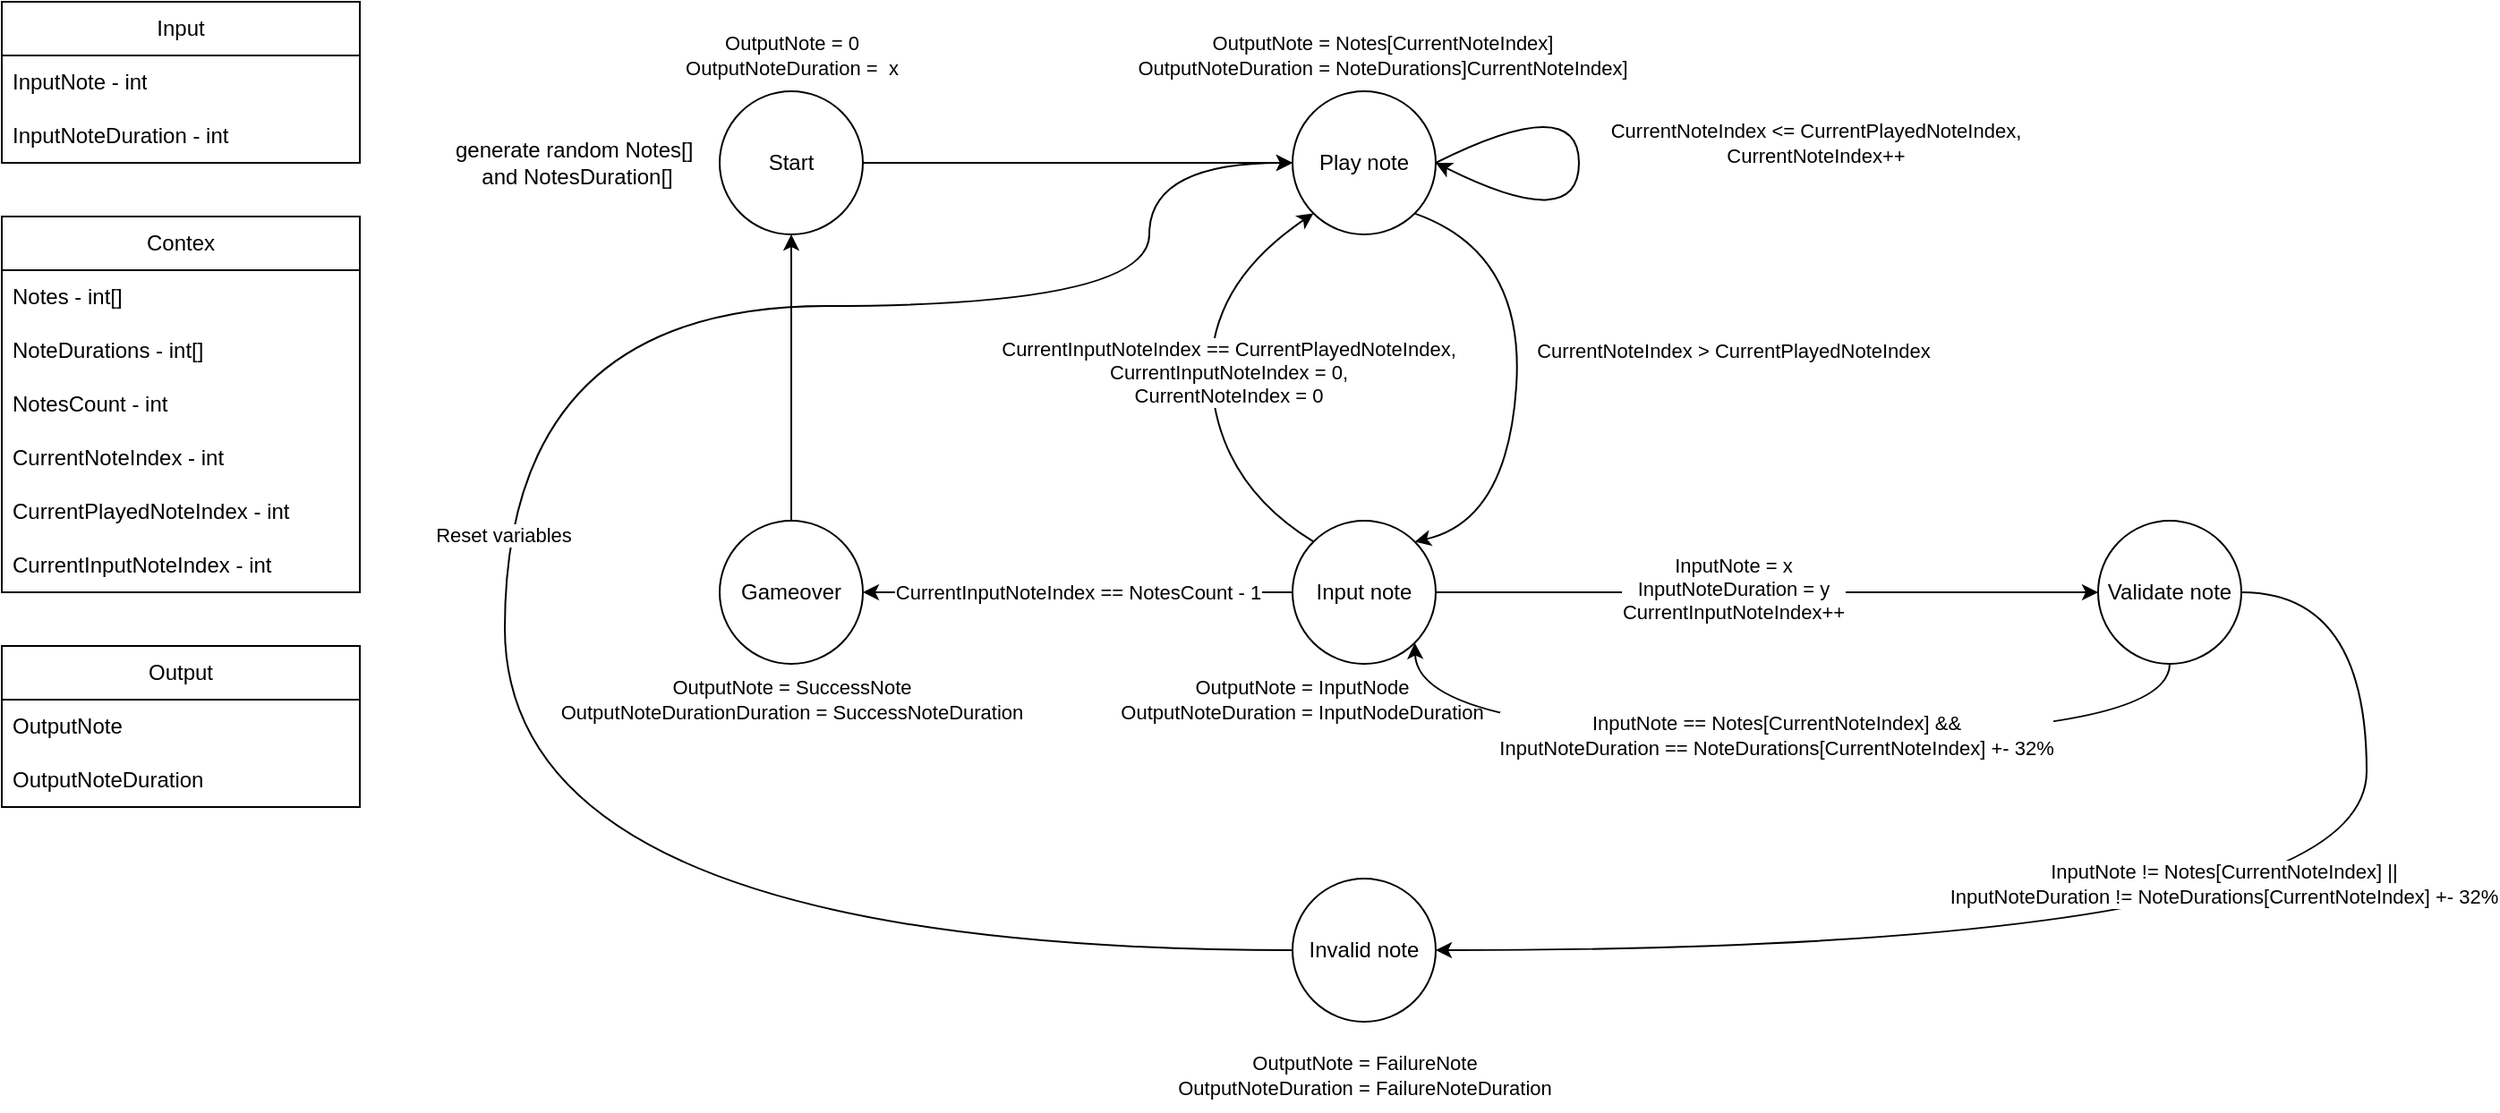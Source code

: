 <mxfile version="24.3.1" type="github">
  <diagram name="Strona-1" id="t6wWb5XzzatXMuzhWpIM">
    <mxGraphModel dx="2063" dy="1765" grid="1" gridSize="10" guides="1" tooltips="1" connect="1" arrows="1" fold="1" page="1" pageScale="1" pageWidth="850" pageHeight="1100" math="0" shadow="0">
      <root>
        <mxCell id="0" />
        <mxCell id="1" parent="0" />
        <mxCell id="qw2OTJ20mousWQYAHMn0-1" value="Play note" style="ellipse;whiteSpace=wrap;html=1;aspect=fixed;" vertex="1" parent="1">
          <mxGeometry x="360" y="-40" width="80" height="80" as="geometry" />
        </mxCell>
        <mxCell id="qw2OTJ20mousWQYAHMn0-2" value="Input note" style="ellipse;whiteSpace=wrap;html=1;aspect=fixed;" vertex="1" parent="1">
          <mxGeometry x="360" y="200" width="80" height="80" as="geometry" />
        </mxCell>
        <mxCell id="qw2OTJ20mousWQYAHMn0-3" value="Invalid note" style="ellipse;whiteSpace=wrap;html=1;aspect=fixed;" vertex="1" parent="1">
          <mxGeometry x="360" y="400" width="80" height="80" as="geometry" />
        </mxCell>
        <mxCell id="qw2OTJ20mousWQYAHMn0-5" value="Input" style="swimlane;fontStyle=0;childLayout=stackLayout;horizontal=1;startSize=30;horizontalStack=0;resizeParent=1;resizeParentMax=0;resizeLast=0;collapsible=1;marginBottom=0;whiteSpace=wrap;html=1;" vertex="1" parent="1">
          <mxGeometry x="-361" y="-90" width="200" height="90" as="geometry">
            <mxRectangle x="100" y="40" width="90" height="30" as="alternateBounds" />
          </mxGeometry>
        </mxCell>
        <mxCell id="qw2OTJ20mousWQYAHMn0-12" value="InputNote - int" style="text;strokeColor=none;fillColor=none;align=left;verticalAlign=middle;spacingLeft=4;spacingRight=4;overflow=hidden;points=[[0,0.5],[1,0.5]];portConstraint=eastwest;rotatable=0;whiteSpace=wrap;html=1;" vertex="1" parent="qw2OTJ20mousWQYAHMn0-5">
          <mxGeometry y="30" width="200" height="30" as="geometry" />
        </mxCell>
        <mxCell id="qw2OTJ20mousWQYAHMn0-13" value="InputNoteDuration - int" style="text;strokeColor=none;fillColor=none;align=left;verticalAlign=middle;spacingLeft=4;spacingRight=4;overflow=hidden;points=[[0,0.5],[1,0.5]];portConstraint=eastwest;rotatable=0;whiteSpace=wrap;html=1;" vertex="1" parent="qw2OTJ20mousWQYAHMn0-5">
          <mxGeometry y="60" width="200" height="30" as="geometry" />
        </mxCell>
        <mxCell id="qw2OTJ20mousWQYAHMn0-14" value="" style="curved=1;endArrow=classic;html=1;rounded=0;exitX=1;exitY=1;exitDx=0;exitDy=0;entryX=1;entryY=0;entryDx=0;entryDy=0;" edge="1" parent="1" source="qw2OTJ20mousWQYAHMn0-1" target="qw2OTJ20mousWQYAHMn0-2">
          <mxGeometry width="50" height="50" relative="1" as="geometry">
            <mxPoint x="560" y="170" as="sourcePoint" />
            <mxPoint x="610" y="120" as="targetPoint" />
            <Array as="points">
              <mxPoint x="490" y="50" />
              <mxPoint x="480" y="200" />
            </Array>
          </mxGeometry>
        </mxCell>
        <mxCell id="qw2OTJ20mousWQYAHMn0-16" value="CurrentNoteIndex &amp;gt; CurrentPlayedNoteIndex" style="edgeLabel;html=1;align=center;verticalAlign=middle;resizable=0;points=[];" vertex="1" connectable="0" parent="qw2OTJ20mousWQYAHMn0-14">
          <mxGeometry x="-0.021" y="-1" relative="1" as="geometry">
            <mxPoint x="121" y="-11" as="offset" />
          </mxGeometry>
        </mxCell>
        <mxCell id="qw2OTJ20mousWQYAHMn0-15" value="" style="curved=1;endArrow=classic;html=1;rounded=0;exitX=0;exitY=0;exitDx=0;exitDy=0;entryX=0;entryY=1;entryDx=0;entryDy=0;" edge="1" parent="1" source="qw2OTJ20mousWQYAHMn0-2" target="qw2OTJ20mousWQYAHMn0-1">
          <mxGeometry width="50" height="50" relative="1" as="geometry">
            <mxPoint x="438" y="118" as="sourcePoint" />
            <mxPoint x="438" y="222" as="targetPoint" />
            <Array as="points">
              <mxPoint x="320" y="180" />
              <mxPoint x="310" y="70" />
            </Array>
          </mxGeometry>
        </mxCell>
        <mxCell id="qw2OTJ20mousWQYAHMn0-36" value="CurrentInputNoteIndex == CurrentPlayedNoteIndex,&lt;br&gt;CurrentInputNoteIndex = 0,&lt;br&gt;CurrentNoteIndex = 0" style="edgeLabel;html=1;align=center;verticalAlign=middle;resizable=0;points=[];" vertex="1" connectable="0" parent="qw2OTJ20mousWQYAHMn0-15">
          <mxGeometry x="0.013" y="2" relative="1" as="geometry">
            <mxPoint x="12" as="offset" />
          </mxGeometry>
        </mxCell>
        <mxCell id="qw2OTJ20mousWQYAHMn0-19" value="" style="curved=1;endArrow=classic;html=1;rounded=0;exitX=1;exitY=0.5;exitDx=0;exitDy=0;" edge="1" parent="1" source="qw2OTJ20mousWQYAHMn0-1">
          <mxGeometry width="50" height="50" relative="1" as="geometry">
            <mxPoint x="520" y="60" as="sourcePoint" />
            <mxPoint x="440" as="targetPoint" />
            <Array as="points">
              <mxPoint x="520" y="-40" />
              <mxPoint x="520" y="40" />
            </Array>
          </mxGeometry>
        </mxCell>
        <mxCell id="qw2OTJ20mousWQYAHMn0-20" value="CurrentNoteIndex &amp;lt;= CurrentPlayedNoteIndex,&lt;br&gt;CurrentNoteIndex++" style="edgeLabel;html=1;align=center;verticalAlign=middle;resizable=0;points=[];" vertex="1" connectable="0" parent="qw2OTJ20mousWQYAHMn0-19">
          <mxGeometry x="0.099" y="-8" relative="1" as="geometry">
            <mxPoint x="140" y="-24" as="offset" />
          </mxGeometry>
        </mxCell>
        <mxCell id="qw2OTJ20mousWQYAHMn0-22" value="Validate note" style="ellipse;whiteSpace=wrap;html=1;aspect=fixed;" vertex="1" parent="1">
          <mxGeometry x="810" y="200" width="80" height="80" as="geometry" />
        </mxCell>
        <mxCell id="qw2OTJ20mousWQYAHMn0-23" value="" style="curved=1;endArrow=classic;html=1;rounded=0;exitX=1;exitY=0.5;exitDx=0;exitDy=0;entryX=0;entryY=0.5;entryDx=0;entryDy=0;" edge="1" parent="1" source="qw2OTJ20mousWQYAHMn0-2" target="qw2OTJ20mousWQYAHMn0-22">
          <mxGeometry width="50" height="50" relative="1" as="geometry">
            <mxPoint x="650" y="380" as="sourcePoint" />
            <mxPoint x="700" y="330" as="targetPoint" />
            <Array as="points" />
          </mxGeometry>
        </mxCell>
        <mxCell id="qw2OTJ20mousWQYAHMn0-24" value="InputNote = x&lt;br&gt;InputNoteDuration = y&lt;br&gt;CurrentInputNoteIndex++" style="edgeLabel;html=1;align=center;verticalAlign=middle;resizable=0;points=[];" vertex="1" connectable="0" parent="qw2OTJ20mousWQYAHMn0-23">
          <mxGeometry x="-0.105" y="2" relative="1" as="geometry">
            <mxPoint as="offset" />
          </mxGeometry>
        </mxCell>
        <mxCell id="qw2OTJ20mousWQYAHMn0-25" value="" style="curved=1;endArrow=classic;html=1;rounded=0;exitX=1;exitY=0.5;exitDx=0;exitDy=0;entryX=1;entryY=0.5;entryDx=0;entryDy=0;" edge="1" parent="1" source="qw2OTJ20mousWQYAHMn0-22" target="qw2OTJ20mousWQYAHMn0-3">
          <mxGeometry width="50" height="50" relative="1" as="geometry">
            <mxPoint x="481" y="360" as="sourcePoint" />
            <mxPoint x="451" y="440" as="targetPoint" />
            <Array as="points">
              <mxPoint x="960" y="240" />
              <mxPoint x="960" y="440" />
            </Array>
          </mxGeometry>
        </mxCell>
        <mxCell id="qw2OTJ20mousWQYAHMn0-27" value="InputNote != Notes[CurrentNoteIndex] ||&lt;br&gt;InputNoteDuration != NoteDurations[CurrentNoteIndex] +- 32% " style="edgeLabel;html=1;align=center;verticalAlign=middle;resizable=0;points=[];" vertex="1" connectable="0" parent="qw2OTJ20mousWQYAHMn0-25">
          <mxGeometry x="-0.405" y="3" relative="1" as="geometry">
            <mxPoint x="-83" y="-2" as="offset" />
          </mxGeometry>
        </mxCell>
        <mxCell id="qw2OTJ20mousWQYAHMn0-28" value="" style="curved=1;endArrow=classic;html=1;rounded=0;exitX=0.5;exitY=1;exitDx=0;exitDy=0;entryX=1;entryY=1;entryDx=0;entryDy=0;" edge="1" parent="1" source="qw2OTJ20mousWQYAHMn0-22" target="qw2OTJ20mousWQYAHMn0-2">
          <mxGeometry width="50" height="50" relative="1" as="geometry">
            <mxPoint x="530" y="340" as="sourcePoint" />
            <mxPoint x="580" y="290" as="targetPoint" />
            <Array as="points">
              <mxPoint x="850" y="320" />
              <mxPoint x="430" y="320" />
            </Array>
          </mxGeometry>
        </mxCell>
        <mxCell id="qw2OTJ20mousWQYAHMn0-29" value="InputNote == Notes[CurrentNoteIndex] &amp;amp;&amp;amp;&lt;br&gt;InputNoteDuration == NoteDurations[CurrentNoteIndex] +- 32% " style="edgeLabel;html=1;align=center;verticalAlign=middle;resizable=0;points=[];" vertex="1" connectable="0" parent="qw2OTJ20mousWQYAHMn0-28">
          <mxGeometry x="-0.131" y="-3" relative="1" as="geometry">
            <mxPoint x="-38" y="3" as="offset" />
          </mxGeometry>
        </mxCell>
        <mxCell id="qw2OTJ20mousWQYAHMn0-30" value="" style="curved=1;endArrow=classic;html=1;rounded=0;exitX=0;exitY=0.5;exitDx=0;exitDy=0;entryX=0;entryY=0.5;entryDx=0;entryDy=0;" edge="1" parent="1" source="qw2OTJ20mousWQYAHMn0-3" target="qw2OTJ20mousWQYAHMn0-1">
          <mxGeometry width="50" height="50" relative="1" as="geometry">
            <mxPoint x="210" y="410" as="sourcePoint" />
            <mxPoint x="260" y="360" as="targetPoint" />
            <Array as="points">
              <mxPoint x="-80" y="440" />
              <mxPoint x="-80" y="80" />
              <mxPoint x="280" y="80" />
              <mxPoint x="280" />
            </Array>
          </mxGeometry>
        </mxCell>
        <mxCell id="qw2OTJ20mousWQYAHMn0-31" value="Reset variables" style="edgeLabel;html=1;align=center;verticalAlign=middle;resizable=0;points=[];" vertex="1" connectable="0" parent="qw2OTJ20mousWQYAHMn0-30">
          <mxGeometry x="0.019" y="1" relative="1" as="geometry">
            <mxPoint as="offset" />
          </mxGeometry>
        </mxCell>
        <mxCell id="qw2OTJ20mousWQYAHMn0-38" value="&lt;div style=&quot;font-size: 11px;&quot;&gt;&lt;font style=&quot;font-size: 11px;&quot;&gt;OutputNote = Notes[CurrentNoteIndex]&lt;/font&gt;&lt;/div&gt;&lt;div style=&quot;font-size: 11px;&quot;&gt;&lt;font style=&quot;font-size: 11px;&quot;&gt;OutputNoteDuration = NoteDurations]CurrentNoteIndex]&lt;br&gt;&lt;/font&gt;&lt;/div&gt;" style="text;html=1;align=center;verticalAlign=middle;resizable=0;points=[];autosize=1;strokeColor=none;fillColor=none;" vertex="1" parent="1">
          <mxGeometry x="260" y="-80" width="300" height="40" as="geometry" />
        </mxCell>
        <mxCell id="qw2OTJ20mousWQYAHMn0-39" value="&lt;div style=&quot;font-size: 11px;&quot;&gt;&lt;font style=&quot;font-size: 11px;&quot;&gt;OutputNote = InputNode&lt;/font&gt;&lt;/div&gt;&lt;div style=&quot;font-size: 11px;&quot;&gt;&lt;font style=&quot;font-size: 11px;&quot;&gt;OutputNoteDuration = InputNodeDuration&lt;br&gt;&lt;/font&gt;&lt;/div&gt;" style="text;html=1;align=center;verticalAlign=middle;resizable=0;points=[];autosize=1;strokeColor=none;fillColor=none;" vertex="1" parent="1">
          <mxGeometry x="250" y="280" width="230" height="40" as="geometry" />
        </mxCell>
        <mxCell id="qw2OTJ20mousWQYAHMn0-40" value="&lt;div style=&quot;font-size: 11px;&quot;&gt;&lt;font style=&quot;font-size: 11px;&quot;&gt;OutputNote = FailureNote&lt;/font&gt;&lt;/div&gt;&lt;div style=&quot;font-size: 11px;&quot;&gt;&lt;font style=&quot;font-size: 11px;&quot;&gt;OutputNoteDuration = FailureNoteDuration&lt;br&gt;&lt;/font&gt;&lt;/div&gt;" style="text;html=1;align=center;verticalAlign=middle;resizable=0;points=[];autosize=1;strokeColor=none;fillColor=none;" vertex="1" parent="1">
          <mxGeometry x="285" y="490" width="230" height="40" as="geometry" />
        </mxCell>
        <mxCell id="qw2OTJ20mousWQYAHMn0-41" value="Contex" style="swimlane;fontStyle=0;childLayout=stackLayout;horizontal=1;startSize=30;horizontalStack=0;resizeParent=1;resizeParentMax=0;resizeLast=0;collapsible=1;marginBottom=0;whiteSpace=wrap;html=1;" vertex="1" parent="1">
          <mxGeometry x="-361" y="30" width="200" height="210" as="geometry">
            <mxRectangle x="100" y="40" width="90" height="30" as="alternateBounds" />
          </mxGeometry>
        </mxCell>
        <mxCell id="qw2OTJ20mousWQYAHMn0-45" value="Notes - int[]" style="text;strokeColor=none;fillColor=none;align=left;verticalAlign=middle;spacingLeft=4;spacingRight=4;overflow=hidden;points=[[0,0.5],[1,0.5]];portConstraint=eastwest;rotatable=0;whiteSpace=wrap;html=1;" vertex="1" parent="qw2OTJ20mousWQYAHMn0-41">
          <mxGeometry y="30" width="200" height="30" as="geometry" />
        </mxCell>
        <mxCell id="qw2OTJ20mousWQYAHMn0-46" value="NoteDurations - int[]" style="text;strokeColor=none;fillColor=none;align=left;verticalAlign=middle;spacingLeft=4;spacingRight=4;overflow=hidden;points=[[0,0.5],[1,0.5]];portConstraint=eastwest;rotatable=0;whiteSpace=wrap;html=1;" vertex="1" parent="qw2OTJ20mousWQYAHMn0-41">
          <mxGeometry y="60" width="200" height="30" as="geometry" />
        </mxCell>
        <mxCell id="qw2OTJ20mousWQYAHMn0-43" value="NotesCount - int" style="text;strokeColor=none;fillColor=none;align=left;verticalAlign=middle;spacingLeft=4;spacingRight=4;overflow=hidden;points=[[0,0.5],[1,0.5]];portConstraint=eastwest;rotatable=0;whiteSpace=wrap;html=1;" vertex="1" parent="qw2OTJ20mousWQYAHMn0-41">
          <mxGeometry y="90" width="200" height="30" as="geometry" />
        </mxCell>
        <mxCell id="qw2OTJ20mousWQYAHMn0-42" value="CurrentNoteIndex - int" style="text;strokeColor=none;fillColor=none;align=left;verticalAlign=middle;spacingLeft=4;spacingRight=4;overflow=hidden;points=[[0,0.5],[1,0.5]];portConstraint=eastwest;rotatable=0;whiteSpace=wrap;html=1;" vertex="1" parent="qw2OTJ20mousWQYAHMn0-41">
          <mxGeometry y="120" width="200" height="30" as="geometry" />
        </mxCell>
        <mxCell id="qw2OTJ20mousWQYAHMn0-44" value="CurrentPlayedNoteIndex - int" style="text;strokeColor=none;fillColor=none;align=left;verticalAlign=middle;spacingLeft=4;spacingRight=4;overflow=hidden;points=[[0,0.5],[1,0.5]];portConstraint=eastwest;rotatable=0;whiteSpace=wrap;html=1;" vertex="1" parent="qw2OTJ20mousWQYAHMn0-41">
          <mxGeometry y="150" width="200" height="30" as="geometry" />
        </mxCell>
        <mxCell id="qw2OTJ20mousWQYAHMn0-49" value="CurrentInputNoteIndex - int" style="text;strokeColor=none;fillColor=none;align=left;verticalAlign=middle;spacingLeft=4;spacingRight=4;overflow=hidden;points=[[0,0.5],[1,0.5]];portConstraint=eastwest;rotatable=0;whiteSpace=wrap;html=1;" vertex="1" parent="qw2OTJ20mousWQYAHMn0-41">
          <mxGeometry y="180" width="200" height="30" as="geometry" />
        </mxCell>
        <mxCell id="qw2OTJ20mousWQYAHMn0-50" value="Output" style="swimlane;fontStyle=0;childLayout=stackLayout;horizontal=1;startSize=30;horizontalStack=0;resizeParent=1;resizeParentMax=0;resizeLast=0;collapsible=1;marginBottom=0;whiteSpace=wrap;html=1;" vertex="1" parent="1">
          <mxGeometry x="-361" y="270" width="200" height="90" as="geometry">
            <mxRectangle x="100" y="40" width="90" height="30" as="alternateBounds" />
          </mxGeometry>
        </mxCell>
        <mxCell id="qw2OTJ20mousWQYAHMn0-51" value="OutputNote" style="text;strokeColor=none;fillColor=none;align=left;verticalAlign=middle;spacingLeft=4;spacingRight=4;overflow=hidden;points=[[0,0.5],[1,0.5]];portConstraint=eastwest;rotatable=0;whiteSpace=wrap;html=1;" vertex="1" parent="qw2OTJ20mousWQYAHMn0-50">
          <mxGeometry y="30" width="200" height="30" as="geometry" />
        </mxCell>
        <mxCell id="qw2OTJ20mousWQYAHMn0-52" value="OutputNoteDuration" style="text;strokeColor=none;fillColor=none;align=left;verticalAlign=middle;spacingLeft=4;spacingRight=4;overflow=hidden;points=[[0,0.5],[1,0.5]];portConstraint=eastwest;rotatable=0;whiteSpace=wrap;html=1;" vertex="1" parent="qw2OTJ20mousWQYAHMn0-50">
          <mxGeometry y="60" width="200" height="30" as="geometry" />
        </mxCell>
        <mxCell id="qw2OTJ20mousWQYAHMn0-70" value="" style="curved=1;endArrow=classic;html=1;rounded=0;exitX=0;exitY=0.5;exitDx=0;exitDy=0;entryX=1;entryY=0.5;entryDx=0;entryDy=0;" edge="1" parent="1" source="qw2OTJ20mousWQYAHMn0-2" target="qw2OTJ20mousWQYAHMn0-71">
          <mxGeometry width="50" height="50" relative="1" as="geometry">
            <mxPoint x="250" y="370" as="sourcePoint" />
            <mxPoint x="220" y="240" as="targetPoint" />
            <Array as="points">
              <mxPoint x="210" y="240" />
            </Array>
          </mxGeometry>
        </mxCell>
        <mxCell id="qw2OTJ20mousWQYAHMn0-72" value="CurrentInputNoteIndex == NotesCount - 1" style="edgeLabel;html=1;align=center;verticalAlign=middle;resizable=0;points=[];" vertex="1" connectable="0" parent="qw2OTJ20mousWQYAHMn0-70">
          <mxGeometry x="-0.11" y="1" relative="1" as="geometry">
            <mxPoint x="-13" y="-1" as="offset" />
          </mxGeometry>
        </mxCell>
        <mxCell id="qw2OTJ20mousWQYAHMn0-71" value="Gameover" style="ellipse;whiteSpace=wrap;html=1;aspect=fixed;" vertex="1" parent="1">
          <mxGeometry x="40" y="200" width="80" height="80" as="geometry" />
        </mxCell>
        <mxCell id="qw2OTJ20mousWQYAHMn0-73" value="Start" style="ellipse;whiteSpace=wrap;html=1;aspect=fixed;" vertex="1" parent="1">
          <mxGeometry x="40" y="-40" width="80" height="80" as="geometry" />
        </mxCell>
        <mxCell id="qw2OTJ20mousWQYAHMn0-74" value="" style="curved=1;endArrow=classic;html=1;rounded=0;exitX=0.5;exitY=0;exitDx=0;exitDy=0;entryX=0.5;entryY=1;entryDx=0;entryDy=0;" edge="1" parent="1" source="qw2OTJ20mousWQYAHMn0-71" target="qw2OTJ20mousWQYAHMn0-73">
          <mxGeometry width="50" height="50" relative="1" as="geometry">
            <mxPoint x="200" y="110" as="sourcePoint" />
            <mxPoint x="250" y="60" as="targetPoint" />
            <Array as="points">
              <mxPoint x="80" y="140" />
              <mxPoint x="80" y="70" />
            </Array>
          </mxGeometry>
        </mxCell>
        <mxCell id="qw2OTJ20mousWQYAHMn0-75" value="" style="curved=1;endArrow=classic;html=1;rounded=0;exitX=1;exitY=0.5;exitDx=0;exitDy=0;entryX=0;entryY=0.5;entryDx=0;entryDy=0;" edge="1" parent="1" source="qw2OTJ20mousWQYAHMn0-73" target="qw2OTJ20mousWQYAHMn0-1">
          <mxGeometry width="50" height="50" relative="1" as="geometry">
            <mxPoint x="200" y="110" as="sourcePoint" />
            <mxPoint x="250" y="60" as="targetPoint" />
            <Array as="points">
              <mxPoint x="160" />
            </Array>
          </mxGeometry>
        </mxCell>
        <mxCell id="qw2OTJ20mousWQYAHMn0-76" value="&lt;div style=&quot;font-size: 11px;&quot;&gt;&lt;font style=&quot;font-size: 11px;&quot;&gt;OutputNote = 0&lt;/font&gt;&lt;/div&gt;&lt;div style=&quot;font-size: 11px;&quot;&gt;&lt;font style=&quot;font-size: 11px;&quot;&gt;OutputNoteDuration =&amp;nbsp; x&lt;br&gt;&lt;/font&gt;&lt;/div&gt;" style="text;html=1;align=center;verticalAlign=middle;resizable=0;points=[];autosize=1;strokeColor=none;fillColor=none;" vertex="1" parent="1">
          <mxGeometry x="10" y="-80" width="140" height="40" as="geometry" />
        </mxCell>
        <mxCell id="qw2OTJ20mousWQYAHMn0-77" value="&lt;div style=&quot;font-size: 11px;&quot;&gt;&lt;font style=&quot;font-size: 11px;&quot;&gt;OutputNote = SuccessNote&lt;br&gt;&lt;/font&gt;&lt;/div&gt;&lt;div style=&quot;font-size: 11px;&quot;&gt;&lt;font style=&quot;font-size: 11px;&quot;&gt;OutputNoteDurationDuration = SuccessNoteDuration&lt;br&gt;&lt;/font&gt;&lt;/div&gt;" style="text;html=1;align=center;verticalAlign=middle;resizable=0;points=[];autosize=1;strokeColor=none;fillColor=none;" vertex="1" parent="1">
          <mxGeometry x="-60" y="280" width="280" height="40" as="geometry" />
        </mxCell>
        <mxCell id="qw2OTJ20mousWQYAHMn0-78" value="&lt;div&gt;generate random Notes[]&amp;nbsp;&lt;/div&gt;&lt;div&gt;and NotesDuration[]&lt;/div&gt;" style="text;html=1;align=center;verticalAlign=middle;resizable=0;points=[];autosize=1;strokeColor=none;fillColor=none;" vertex="1" parent="1">
          <mxGeometry x="-120" y="-20" width="160" height="40" as="geometry" />
        </mxCell>
      </root>
    </mxGraphModel>
  </diagram>
</mxfile>
